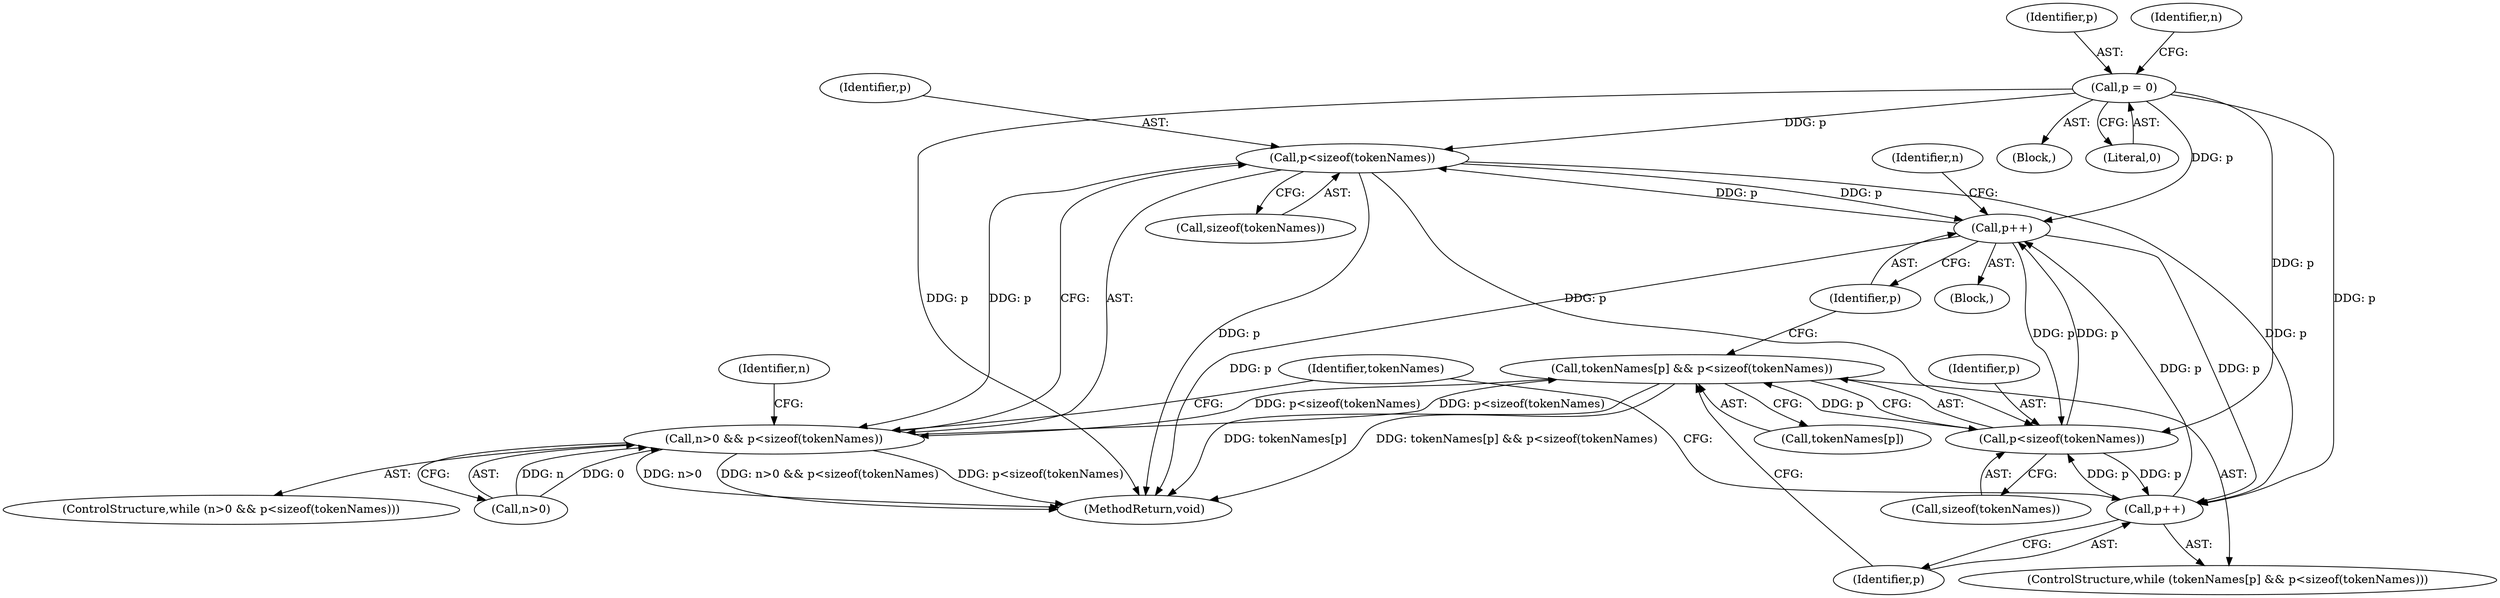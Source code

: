 digraph "0_Espruino_0a7619875bf79877907205f6bee08465b89ff10b_0@API" {
"1000297" [label="(Call,p<sizeof(tokenNames))"];
"1000283" [label="(Call,p = 0)"];
"1000313" [label="(Call,p++)"];
"1000297" [label="(Call,p<sizeof(tokenNames))"];
"1000311" [label="(Call,p++)"];
"1000307" [label="(Call,p<sizeof(tokenNames))"];
"1000293" [label="(Call,n>0 && p<sizeof(tokenNames))"];
"1000303" [label="(Call,tokenNames[p] && p<sizeof(tokenNames))"];
"1000280" [label="(Block,)"];
"1000316" [label="(Identifier,n)"];
"1000309" [label="(Call,sizeof(tokenNames))"];
"1000302" [label="(ControlStructure,while (tokenNames[p] && p<sizeof(tokenNames)))"];
"1000294" [label="(Call,n>0)"];
"1000293" [label="(Call,n>0 && p<sizeof(tokenNames))"];
"1000301" [label="(Block,)"];
"1000298" [label="(Identifier,p)"];
"1000307" [label="(Call,p<sizeof(tokenNames))"];
"1000311" [label="(Call,p++)"];
"1000284" [label="(Identifier,p)"];
"1000299" [label="(Call,sizeof(tokenNames))"];
"1000313" [label="(Call,p++)"];
"1000308" [label="(Identifier,p)"];
"1000285" [label="(Literal,0)"];
"1000288" [label="(Identifier,n)"];
"1000305" [label="(Identifier,tokenNames)"];
"1000292" [label="(ControlStructure,while (n>0 && p<sizeof(tokenNames)))"];
"1000319" [label="(Identifier,n)"];
"1000303" [label="(Call,tokenNames[p] && p<sizeof(tokenNames))"];
"1000304" [label="(Call,tokenNames[p])"];
"1000283" [label="(Call,p = 0)"];
"1000338" [label="(MethodReturn,void)"];
"1000297" [label="(Call,p<sizeof(tokenNames))"];
"1000314" [label="(Identifier,p)"];
"1000312" [label="(Identifier,p)"];
"1000297" -> "1000293"  [label="AST: "];
"1000297" -> "1000299"  [label="CFG: "];
"1000298" -> "1000297"  [label="AST: "];
"1000299" -> "1000297"  [label="AST: "];
"1000293" -> "1000297"  [label="CFG: "];
"1000297" -> "1000338"  [label="DDG: p"];
"1000297" -> "1000293"  [label="DDG: p"];
"1000283" -> "1000297"  [label="DDG: p"];
"1000313" -> "1000297"  [label="DDG: p"];
"1000297" -> "1000307"  [label="DDG: p"];
"1000297" -> "1000311"  [label="DDG: p"];
"1000297" -> "1000313"  [label="DDG: p"];
"1000283" -> "1000280"  [label="AST: "];
"1000283" -> "1000285"  [label="CFG: "];
"1000284" -> "1000283"  [label="AST: "];
"1000285" -> "1000283"  [label="AST: "];
"1000288" -> "1000283"  [label="CFG: "];
"1000283" -> "1000338"  [label="DDG: p"];
"1000283" -> "1000307"  [label="DDG: p"];
"1000283" -> "1000311"  [label="DDG: p"];
"1000283" -> "1000313"  [label="DDG: p"];
"1000313" -> "1000301"  [label="AST: "];
"1000313" -> "1000314"  [label="CFG: "];
"1000314" -> "1000313"  [label="AST: "];
"1000316" -> "1000313"  [label="CFG: "];
"1000313" -> "1000338"  [label="DDG: p"];
"1000313" -> "1000307"  [label="DDG: p"];
"1000313" -> "1000311"  [label="DDG: p"];
"1000311" -> "1000313"  [label="DDG: p"];
"1000307" -> "1000313"  [label="DDG: p"];
"1000311" -> "1000302"  [label="AST: "];
"1000311" -> "1000312"  [label="CFG: "];
"1000312" -> "1000311"  [label="AST: "];
"1000305" -> "1000311"  [label="CFG: "];
"1000311" -> "1000307"  [label="DDG: p"];
"1000307" -> "1000311"  [label="DDG: p"];
"1000307" -> "1000303"  [label="AST: "];
"1000307" -> "1000309"  [label="CFG: "];
"1000308" -> "1000307"  [label="AST: "];
"1000309" -> "1000307"  [label="AST: "];
"1000303" -> "1000307"  [label="CFG: "];
"1000307" -> "1000303"  [label="DDG: p"];
"1000293" -> "1000292"  [label="AST: "];
"1000293" -> "1000294"  [label="CFG: "];
"1000294" -> "1000293"  [label="AST: "];
"1000305" -> "1000293"  [label="CFG: "];
"1000319" -> "1000293"  [label="CFG: "];
"1000293" -> "1000338"  [label="DDG: n>0"];
"1000293" -> "1000338"  [label="DDG: n>0 && p<sizeof(tokenNames)"];
"1000293" -> "1000338"  [label="DDG: p<sizeof(tokenNames)"];
"1000294" -> "1000293"  [label="DDG: n"];
"1000294" -> "1000293"  [label="DDG: 0"];
"1000303" -> "1000293"  [label="DDG: p<sizeof(tokenNames)"];
"1000293" -> "1000303"  [label="DDG: p<sizeof(tokenNames)"];
"1000303" -> "1000302"  [label="AST: "];
"1000303" -> "1000304"  [label="CFG: "];
"1000304" -> "1000303"  [label="AST: "];
"1000312" -> "1000303"  [label="CFG: "];
"1000314" -> "1000303"  [label="CFG: "];
"1000303" -> "1000338"  [label="DDG: tokenNames[p]"];
"1000303" -> "1000338"  [label="DDG: tokenNames[p] && p<sizeof(tokenNames)"];
}
